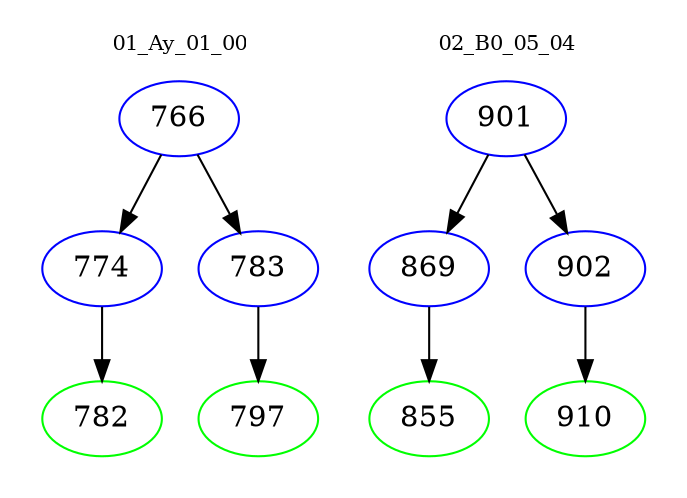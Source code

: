 digraph{
subgraph cluster_0 {
color = white
label = "01_Ay_01_00";
fontsize=10;
T0_766 [label="766", color="blue"]
T0_766 -> T0_774 [color="black"]
T0_774 [label="774", color="blue"]
T0_774 -> T0_782 [color="black"]
T0_782 [label="782", color="green"]
T0_766 -> T0_783 [color="black"]
T0_783 [label="783", color="blue"]
T0_783 -> T0_797 [color="black"]
T0_797 [label="797", color="green"]
}
subgraph cluster_1 {
color = white
label = "02_B0_05_04";
fontsize=10;
T1_901 [label="901", color="blue"]
T1_901 -> T1_869 [color="black"]
T1_869 [label="869", color="blue"]
T1_869 -> T1_855 [color="black"]
T1_855 [label="855", color="green"]
T1_901 -> T1_902 [color="black"]
T1_902 [label="902", color="blue"]
T1_902 -> T1_910 [color="black"]
T1_910 [label="910", color="green"]
}
}

